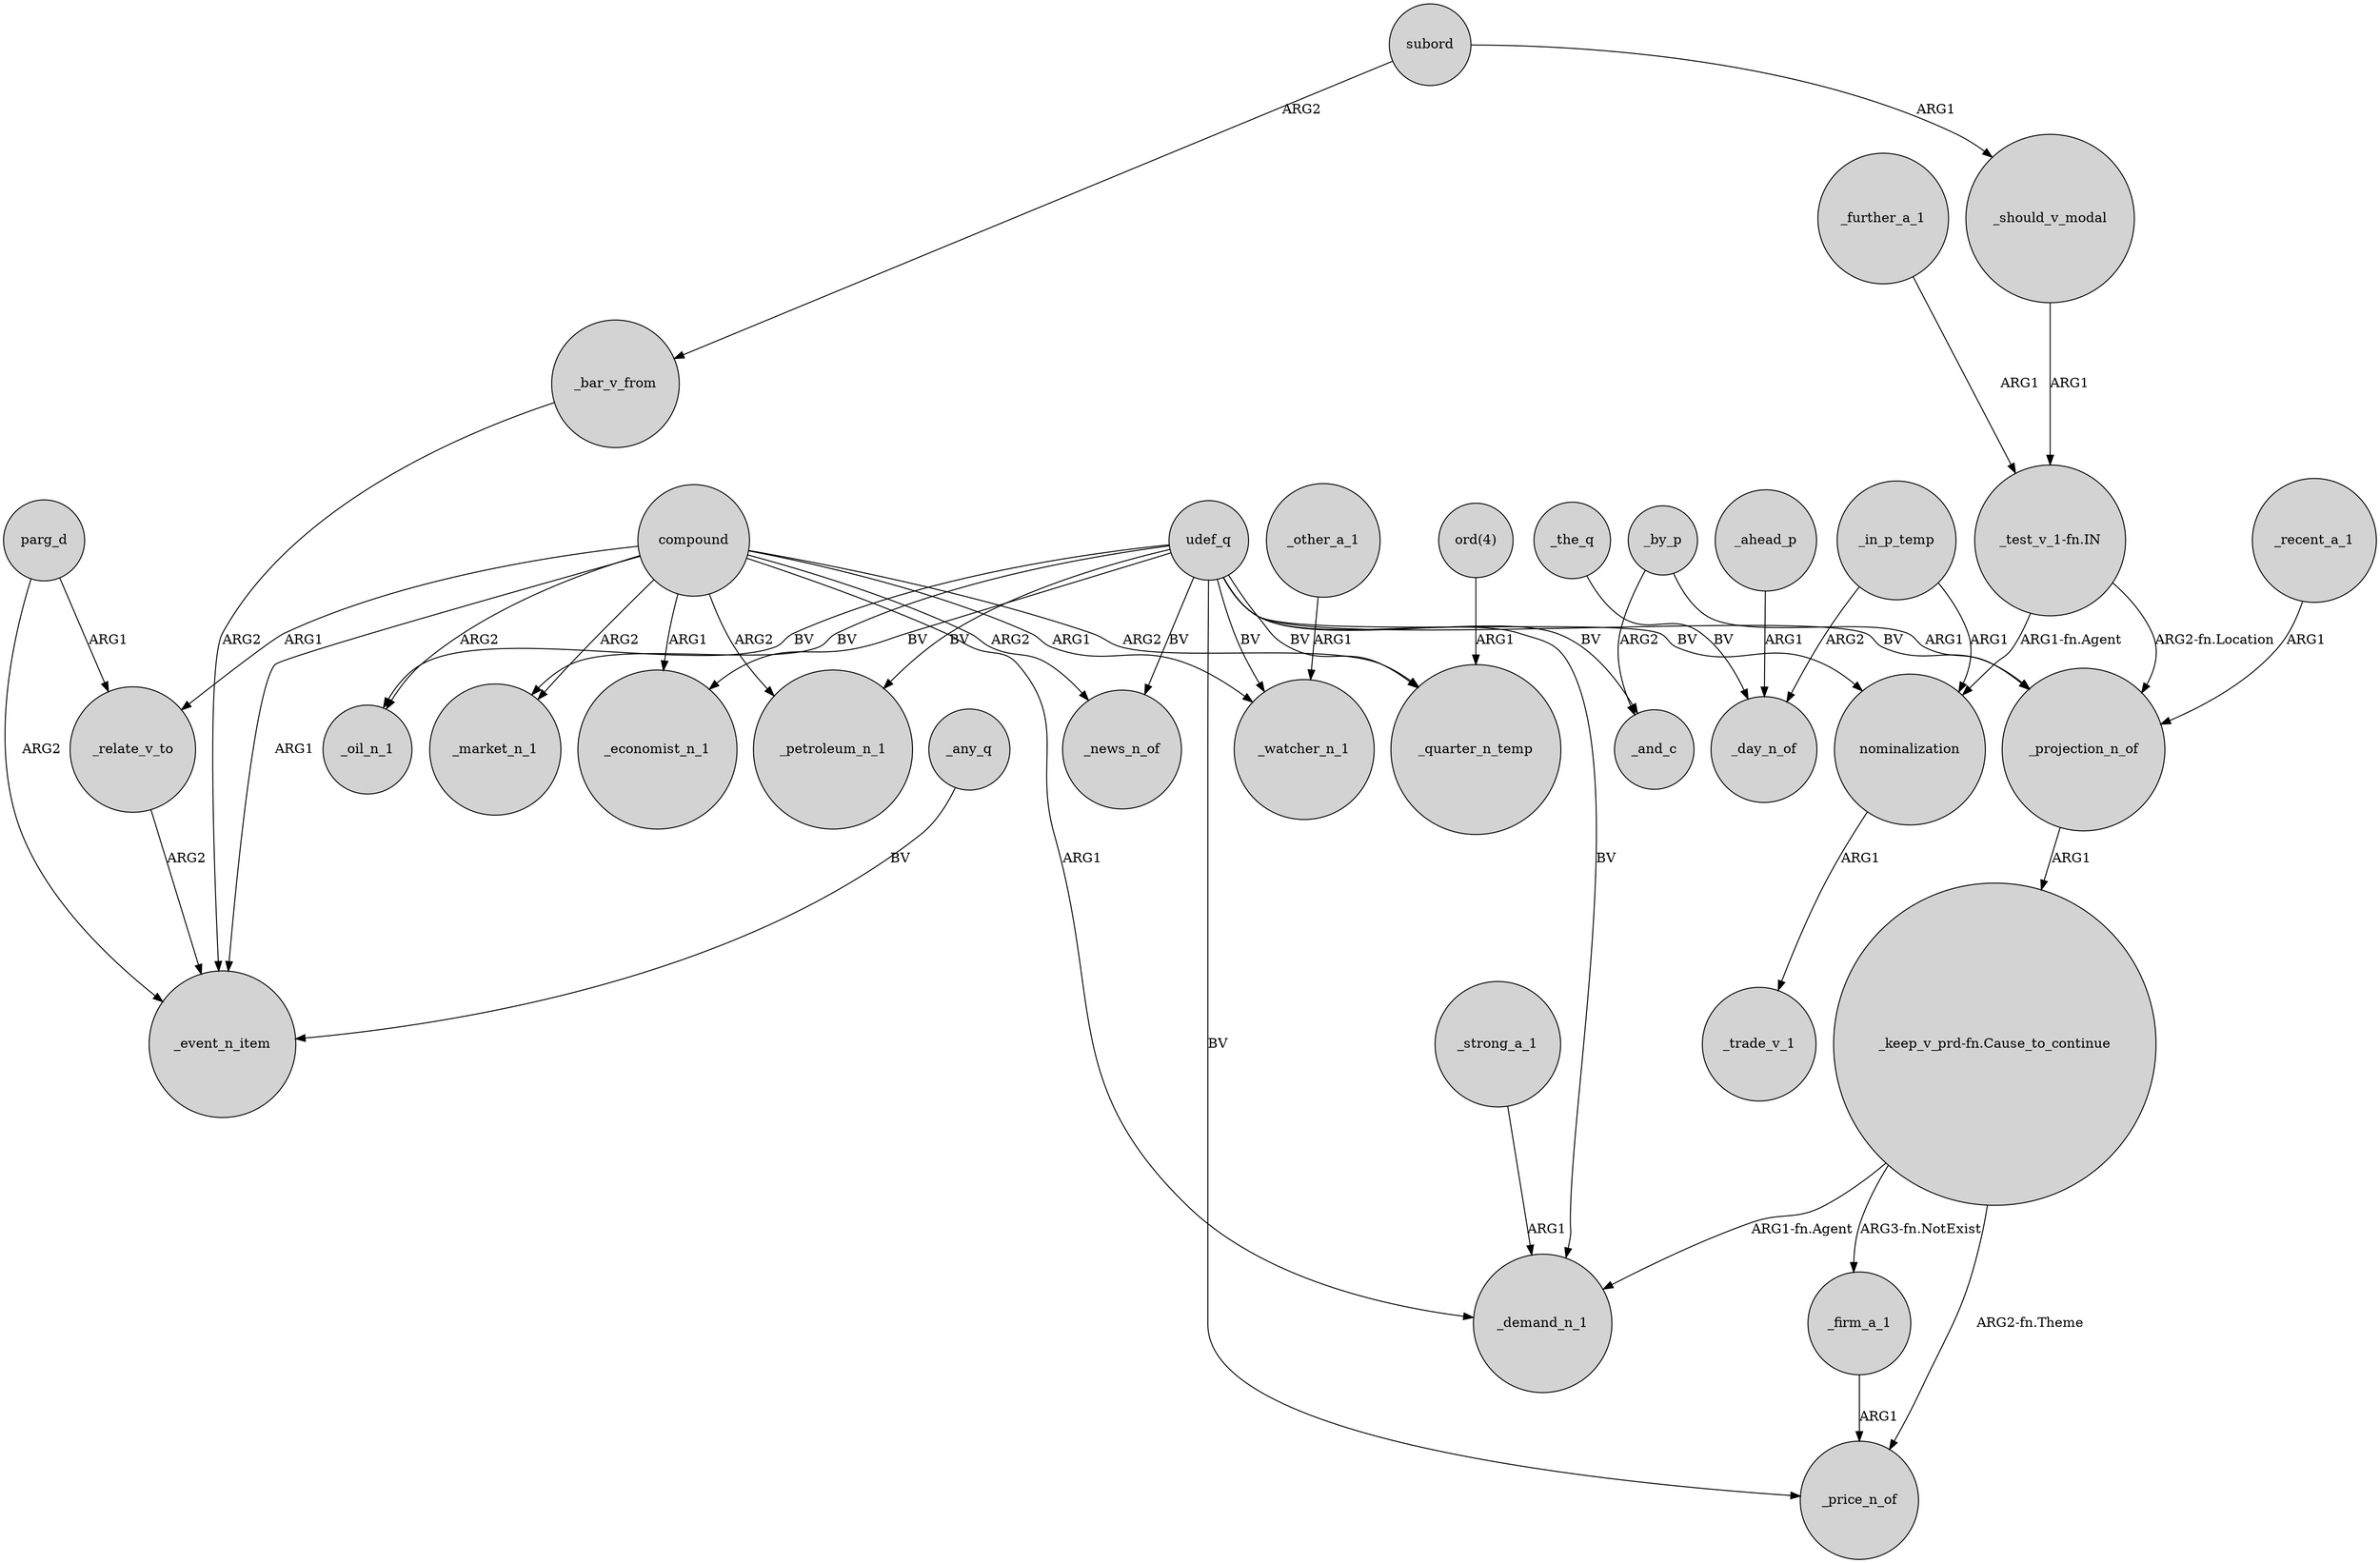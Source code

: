 digraph {
	node [shape=circle style=filled]
	compound -> _market_n_1 [label=ARG2]
	compound -> _petroleum_n_1 [label=ARG2]
	udef_q -> _watcher_n_1 [label=BV]
	compound -> _quarter_n_temp [label=ARG2]
	udef_q -> _petroleum_n_1 [label=BV]
	_firm_a_1 -> _price_n_of [label=ARG1]
	udef_q -> _price_n_of [label=BV]
	_further_a_1 -> "_test_v_1-fn.IN" [label=ARG1]
	compound -> _watcher_n_1 [label=ARG1]
	subord -> _bar_v_from [label=ARG2]
	parg_d -> _relate_v_to [label=ARG1]
	"_test_v_1-fn.IN" -> nominalization [label="ARG1-fn.Agent"]
	"ord(4)" -> _quarter_n_temp [label=ARG1]
	_relate_v_to -> _event_n_item [label=ARG2]
	_other_a_1 -> _watcher_n_1 [label=ARG1]
	compound -> _demand_n_1 [label=ARG1]
	udef_q -> _market_n_1 [label=BV]
	udef_q -> _economist_n_1 [label=BV]
	subord -> _should_v_modal [label=ARG1]
	nominalization -> _trade_v_1 [label=ARG1]
	_projection_n_of -> "_keep_v_prd-fn.Cause_to_continue" [label=ARG1]
	_strong_a_1 -> _demand_n_1 [label=ARG1]
	compound -> _economist_n_1 [label=ARG1]
	_the_q -> _day_n_of [label=BV]
	_by_p -> _and_c [label=ARG2]
	compound -> _oil_n_1 [label=ARG2]
	compound -> _event_n_item [label=ARG1]
	_in_p_temp -> _day_n_of [label=ARG2]
	_should_v_modal -> "_test_v_1-fn.IN" [label=ARG1]
	"_keep_v_prd-fn.Cause_to_continue" -> _demand_n_1 [label="ARG1-fn.Agent"]
	udef_q -> _projection_n_of [label=BV]
	_recent_a_1 -> _projection_n_of [label=ARG1]
	"_keep_v_prd-fn.Cause_to_continue" -> _price_n_of [label="ARG2-fn.Theme"]
	udef_q -> _demand_n_1 [label=BV]
	compound -> _news_n_of [label=ARG2]
	_by_p -> _projection_n_of [label=ARG1]
	_in_p_temp -> nominalization [label=ARG1]
	udef_q -> nominalization [label=BV]
	_any_q -> _event_n_item [label=BV]
	udef_q -> _oil_n_1 [label=BV]
	parg_d -> _event_n_item [label=ARG2]
	"_test_v_1-fn.IN" -> _projection_n_of [label="ARG2-fn.Location"]
	"_keep_v_prd-fn.Cause_to_continue" -> _firm_a_1 [label="ARG3-fn.NotExist"]
	compound -> _relate_v_to [label=ARG1]
	_ahead_p -> _day_n_of [label=ARG1]
	udef_q -> _news_n_of [label=BV]
	udef_q -> _quarter_n_temp [label=BV]
	_bar_v_from -> _event_n_item [label=ARG2]
	udef_q -> _and_c [label=BV]
}

